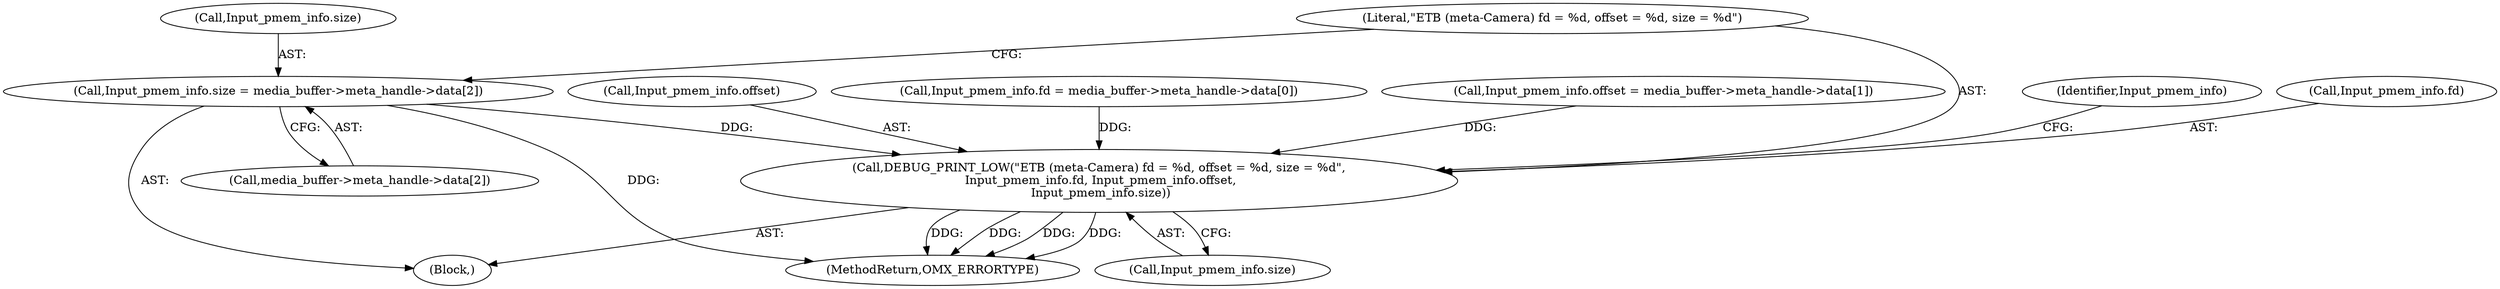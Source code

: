 digraph "0_Android_4ed06d14080d8667d5be14eed200e378cba78345_0@array" {
"1000361" [label="(Call,Input_pmem_info.size = media_buffer->meta_handle->data[2])"];
"1000372" [label="(Call,DEBUG_PRINT_LOW(\"ETB (meta-Camera) fd = %d, offset = %d, size = %d\",\n Input_pmem_info.fd, Input_pmem_info.offset,\n Input_pmem_info.size))"];
"1000372" [label="(Call,DEBUG_PRINT_LOW(\"ETB (meta-Camera) fd = %d, offset = %d, size = %d\",\n Input_pmem_info.fd, Input_pmem_info.offset,\n Input_pmem_info.size))"];
"1000373" [label="(Literal,\"ETB (meta-Camera) fd = %d, offset = %d, size = %d\")"];
"1000365" [label="(Call,media_buffer->meta_handle->data[2])"];
"1000380" [label="(Call,Input_pmem_info.size)"];
"1000437" [label="(Identifier,Input_pmem_info)"];
"1000361" [label="(Call,Input_pmem_info.size = media_buffer->meta_handle->data[2])"];
"1000374" [label="(Call,Input_pmem_info.fd)"];
"1000377" [label="(Call,Input_pmem_info.offset)"];
"1000328" [label="(Block,)"];
"1000623" [label="(MethodReturn,OMX_ERRORTYPE)"];
"1000362" [label="(Call,Input_pmem_info.size)"];
"1000334" [label="(Call,Input_pmem_info.fd = media_buffer->meta_handle->data[0])"];
"1000350" [label="(Call,Input_pmem_info.offset = media_buffer->meta_handle->data[1])"];
"1000361" -> "1000328"  [label="AST: "];
"1000361" -> "1000365"  [label="CFG: "];
"1000362" -> "1000361"  [label="AST: "];
"1000365" -> "1000361"  [label="AST: "];
"1000373" -> "1000361"  [label="CFG: "];
"1000361" -> "1000623"  [label="DDG: "];
"1000361" -> "1000372"  [label="DDG: "];
"1000372" -> "1000328"  [label="AST: "];
"1000372" -> "1000380"  [label="CFG: "];
"1000373" -> "1000372"  [label="AST: "];
"1000374" -> "1000372"  [label="AST: "];
"1000377" -> "1000372"  [label="AST: "];
"1000380" -> "1000372"  [label="AST: "];
"1000437" -> "1000372"  [label="CFG: "];
"1000372" -> "1000623"  [label="DDG: "];
"1000372" -> "1000623"  [label="DDG: "];
"1000372" -> "1000623"  [label="DDG: "];
"1000372" -> "1000623"  [label="DDG: "];
"1000334" -> "1000372"  [label="DDG: "];
"1000350" -> "1000372"  [label="DDG: "];
}
